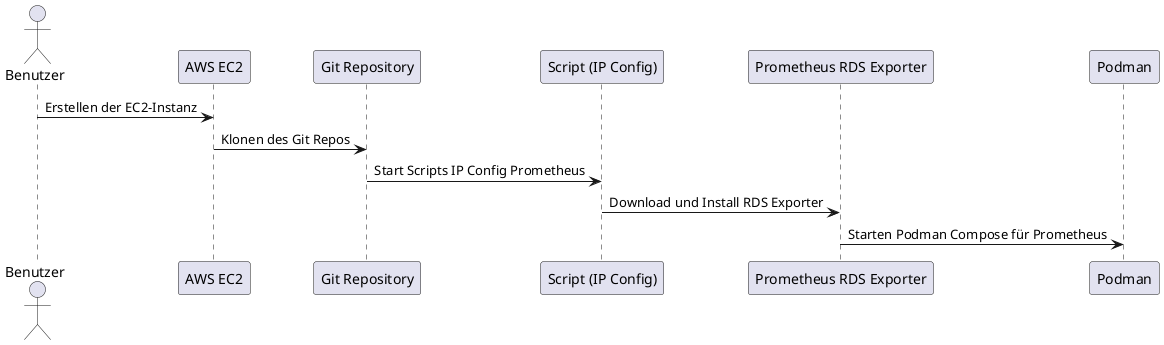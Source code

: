 @startuml Sequenzdiagramm_Prometheus _EC2
actor Benutzer
participant "AWS EC2" as EC2
participant "Git Repository" as Git
participant "Script (IP Config)" as Script
participant "Prometheus RDS Exporter" as Exporter
participant "Podman" as Podman

Benutzer -> EC2: Erstellen der EC2-Instanz
EC2 -> Git: Klonen des Git Repos
Git -> Script: Start Scripts IP Config Prometheus
Script -> Exporter:  Download und Install RDS Exporter
Exporter -> Podman: Starten Podman Compose für Prometheus
@enduml

@startuml oltp_to_olap
participant "WMS (Online Transaction Processing)" as WMS
participant "ETL (Extract, Transform, Load)" as ETL
participant "DWH (Online Analytical Processing)" as DWH

WMS -> ETL:
ETL -> DWH:
@enduml

@startuml Sequenzdiagramm_Deployment
actor Benutzer
participant "create_rds_instances.py" as RDS
participant "import_dum-wms.py" as WMS
participant "create_iam_role.py" as Role
participant "create_iam_policy.py" as Policy
participant "create_iam_instances_profile.py" as Profile
participant "create_ec2_instances_prometheus_rds_exporter.py" as EC2

Benutzer -> RDS: Erstellen RDS Instance
RDS -> WMS: Import WMS Dump
WMS -> Role: Erstellen IAM Role
Role -> Policy:  Erstellen IAM Policy, Anhängen an Role
Policy -> Profile: Estellen IAM Instance Profile, Anhängen an 
Profile -> EC2: Erstellen EC2 Instance, starten Prometheus
@enduml

@startuml Grafan
participant "Grafana Image" as Image
participant "Grafana Container" as Container
participant "Grafana Dashboard" as Dashboard
participant "Grafana Datasource" as Datasource

Image -> Container: Downlaod Grafan Image von Docker Hub
Container -> Dashboard: Starten des Grafana Container
Dashboard --> Datasource: Import Prometheus Datasource
@enduml